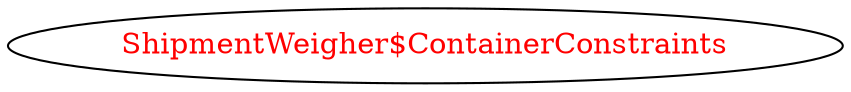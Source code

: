 digraph dependencyGraph {
 concentrate=true;
 ranksep="2.0";
 rankdir="LR"; 
 splines="ortho";
"ShipmentWeigher$ContainerConstraints" [fontcolor="red"];
}